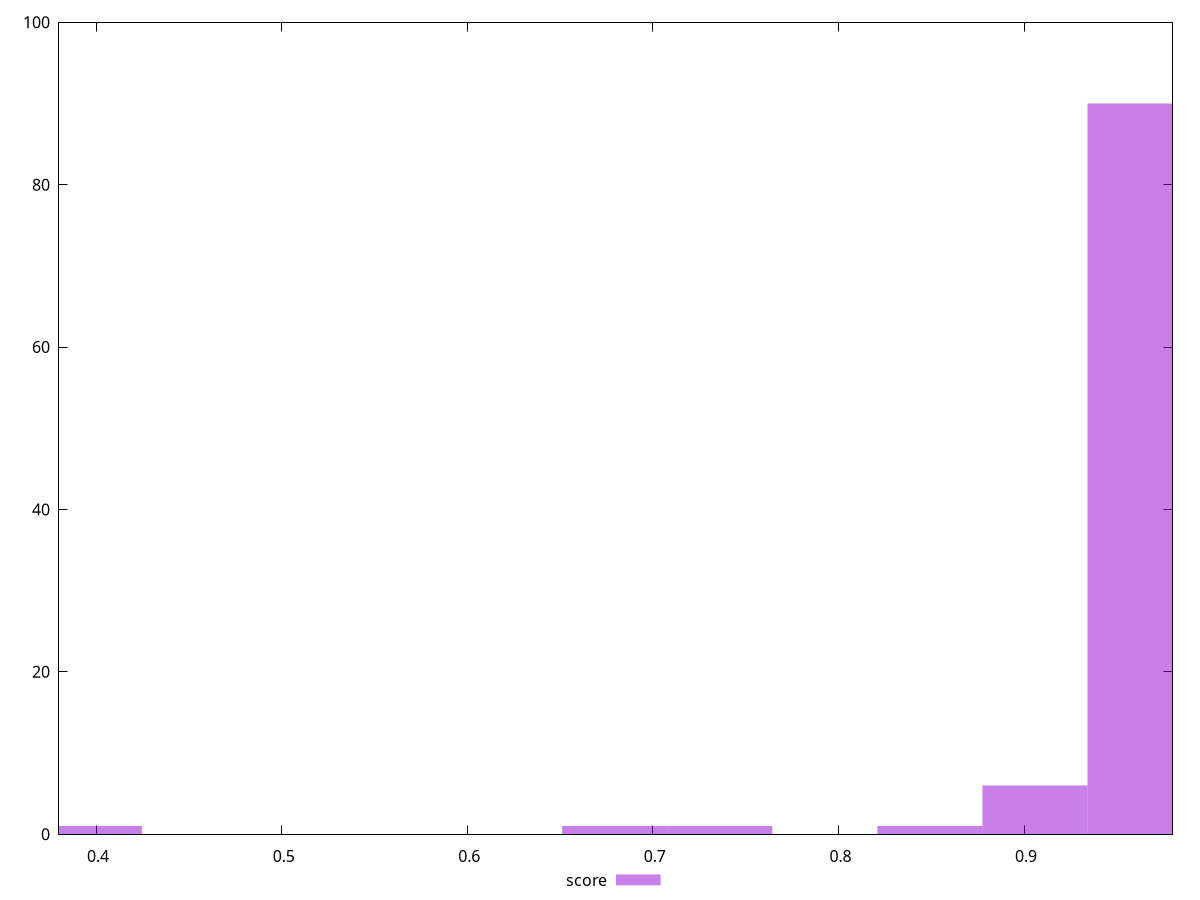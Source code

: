 reset

$score <<EOF
0.39633755252426245 1
0.9625340561303516 90
0.8492947554091338 1
0.9059144057697427 6
0.7360554546879159 1
0.679435804327307 1
EOF

set key outside below
set boxwidth 0.05661965036060892
set xrange [0.38:0.98]
set yrange [0:100]
set trange [0:100]
set style fill transparent solid 0.5 noborder
set terminal svg size 640, 490 enhanced background rgb 'white'
set output "report_00026_2021-02-22T21:38:55.199Z/total-blocking-time/samples/pages+cached/score/histogram.svg"

plot $score title "score" with boxes

reset
